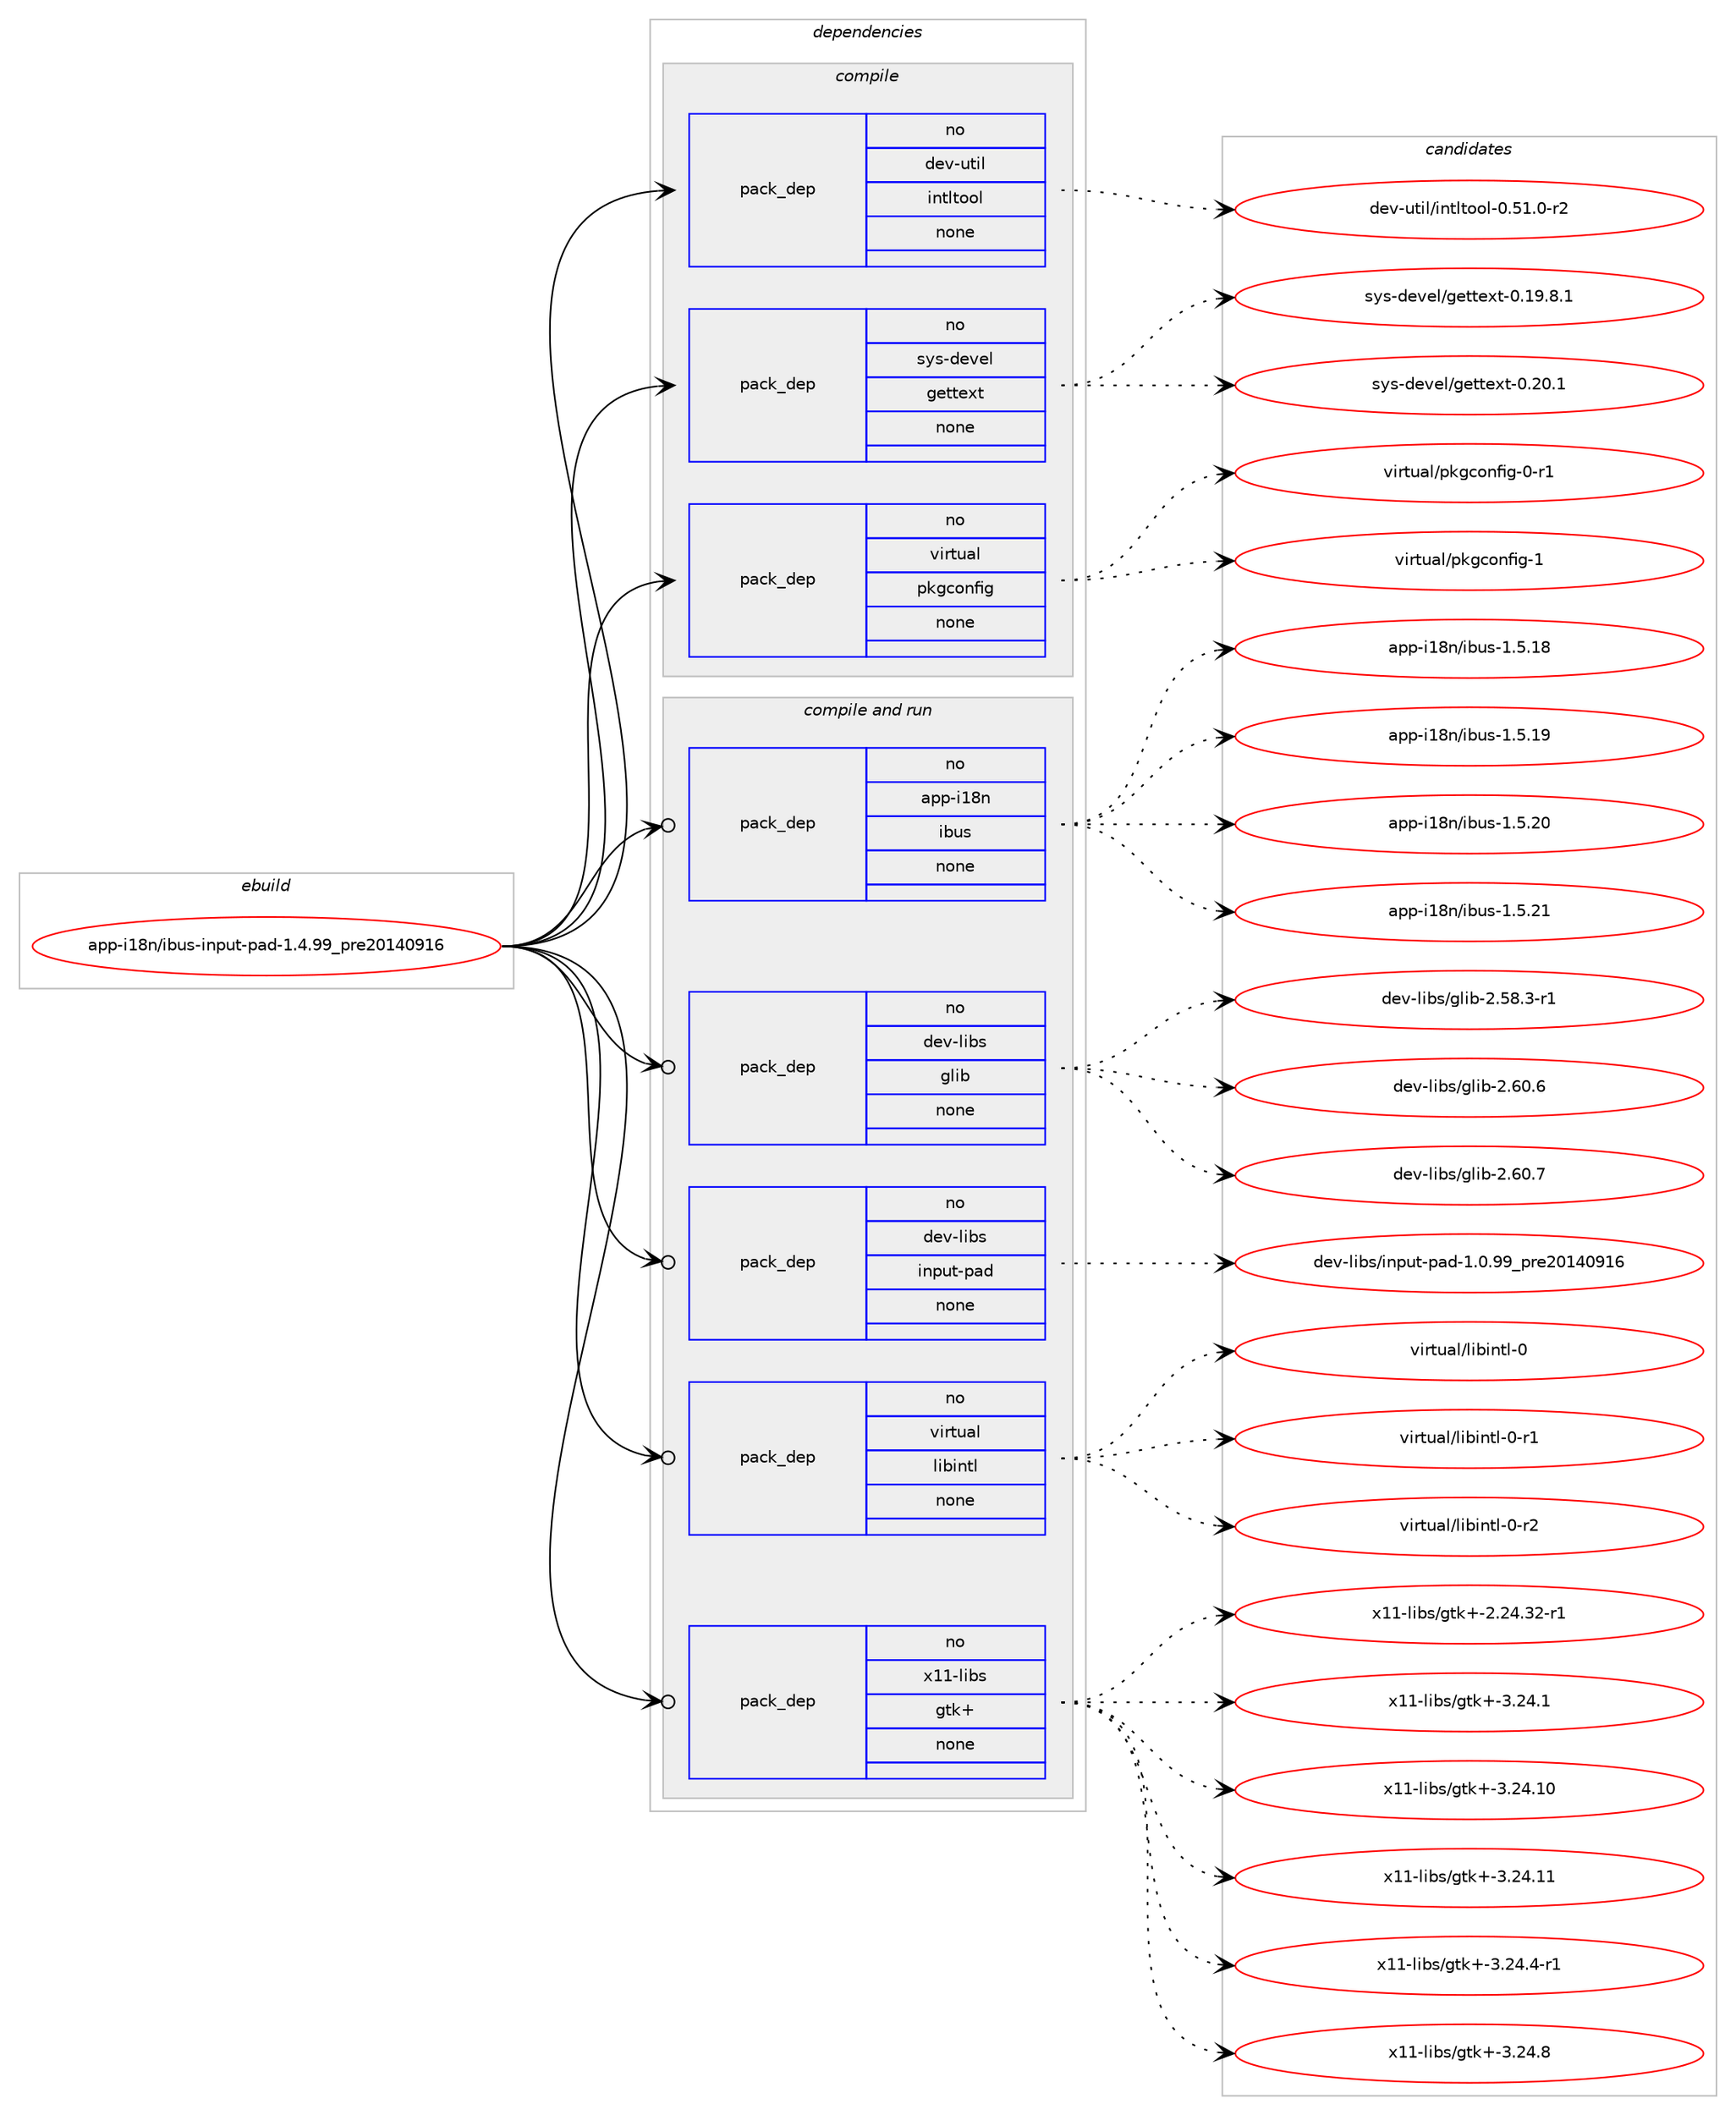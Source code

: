 digraph prolog {

# *************
# Graph options
# *************

newrank=true;
concentrate=true;
compound=true;
graph [rankdir=LR,fontname=Helvetica,fontsize=10,ranksep=1.5];#, ranksep=2.5, nodesep=0.2];
edge  [arrowhead=vee];
node  [fontname=Helvetica,fontsize=10];

# **********
# The ebuild
# **********

subgraph cluster_leftcol {
color=gray;
rank=same;
label=<<i>ebuild</i>>;
id [label="app-i18n/ibus-input-pad-1.4.99_pre20140916", color=red, width=4, href="../app-i18n/ibus-input-pad-1.4.99_pre20140916.svg"];
}

# ****************
# The dependencies
# ****************

subgraph cluster_midcol {
color=gray;
label=<<i>dependencies</i>>;
subgraph cluster_compile {
fillcolor="#eeeeee";
style=filled;
label=<<i>compile</i>>;
subgraph pack367611 {
dependency494849 [label=<<TABLE BORDER="0" CELLBORDER="1" CELLSPACING="0" CELLPADDING="4" WIDTH="220"><TR><TD ROWSPAN="6" CELLPADDING="30">pack_dep</TD></TR><TR><TD WIDTH="110">no</TD></TR><TR><TD>dev-util</TD></TR><TR><TD>intltool</TD></TR><TR><TD>none</TD></TR><TR><TD></TD></TR></TABLE>>, shape=none, color=blue];
}
id:e -> dependency494849:w [weight=20,style="solid",arrowhead="vee"];
subgraph pack367612 {
dependency494850 [label=<<TABLE BORDER="0" CELLBORDER="1" CELLSPACING="0" CELLPADDING="4" WIDTH="220"><TR><TD ROWSPAN="6" CELLPADDING="30">pack_dep</TD></TR><TR><TD WIDTH="110">no</TD></TR><TR><TD>sys-devel</TD></TR><TR><TD>gettext</TD></TR><TR><TD>none</TD></TR><TR><TD></TD></TR></TABLE>>, shape=none, color=blue];
}
id:e -> dependency494850:w [weight=20,style="solid",arrowhead="vee"];
subgraph pack367613 {
dependency494851 [label=<<TABLE BORDER="0" CELLBORDER="1" CELLSPACING="0" CELLPADDING="4" WIDTH="220"><TR><TD ROWSPAN="6" CELLPADDING="30">pack_dep</TD></TR><TR><TD WIDTH="110">no</TD></TR><TR><TD>virtual</TD></TR><TR><TD>pkgconfig</TD></TR><TR><TD>none</TD></TR><TR><TD></TD></TR></TABLE>>, shape=none, color=blue];
}
id:e -> dependency494851:w [weight=20,style="solid",arrowhead="vee"];
}
subgraph cluster_compileandrun {
fillcolor="#eeeeee";
style=filled;
label=<<i>compile and run</i>>;
subgraph pack367614 {
dependency494852 [label=<<TABLE BORDER="0" CELLBORDER="1" CELLSPACING="0" CELLPADDING="4" WIDTH="220"><TR><TD ROWSPAN="6" CELLPADDING="30">pack_dep</TD></TR><TR><TD WIDTH="110">no</TD></TR><TR><TD>app-i18n</TD></TR><TR><TD>ibus</TD></TR><TR><TD>none</TD></TR><TR><TD></TD></TR></TABLE>>, shape=none, color=blue];
}
id:e -> dependency494852:w [weight=20,style="solid",arrowhead="odotvee"];
subgraph pack367615 {
dependency494853 [label=<<TABLE BORDER="0" CELLBORDER="1" CELLSPACING="0" CELLPADDING="4" WIDTH="220"><TR><TD ROWSPAN="6" CELLPADDING="30">pack_dep</TD></TR><TR><TD WIDTH="110">no</TD></TR><TR><TD>dev-libs</TD></TR><TR><TD>glib</TD></TR><TR><TD>none</TD></TR><TR><TD></TD></TR></TABLE>>, shape=none, color=blue];
}
id:e -> dependency494853:w [weight=20,style="solid",arrowhead="odotvee"];
subgraph pack367616 {
dependency494854 [label=<<TABLE BORDER="0" CELLBORDER="1" CELLSPACING="0" CELLPADDING="4" WIDTH="220"><TR><TD ROWSPAN="6" CELLPADDING="30">pack_dep</TD></TR><TR><TD WIDTH="110">no</TD></TR><TR><TD>dev-libs</TD></TR><TR><TD>input-pad</TD></TR><TR><TD>none</TD></TR><TR><TD></TD></TR></TABLE>>, shape=none, color=blue];
}
id:e -> dependency494854:w [weight=20,style="solid",arrowhead="odotvee"];
subgraph pack367617 {
dependency494855 [label=<<TABLE BORDER="0" CELLBORDER="1" CELLSPACING="0" CELLPADDING="4" WIDTH="220"><TR><TD ROWSPAN="6" CELLPADDING="30">pack_dep</TD></TR><TR><TD WIDTH="110">no</TD></TR><TR><TD>virtual</TD></TR><TR><TD>libintl</TD></TR><TR><TD>none</TD></TR><TR><TD></TD></TR></TABLE>>, shape=none, color=blue];
}
id:e -> dependency494855:w [weight=20,style="solid",arrowhead="odotvee"];
subgraph pack367618 {
dependency494856 [label=<<TABLE BORDER="0" CELLBORDER="1" CELLSPACING="0" CELLPADDING="4" WIDTH="220"><TR><TD ROWSPAN="6" CELLPADDING="30">pack_dep</TD></TR><TR><TD WIDTH="110">no</TD></TR><TR><TD>x11-libs</TD></TR><TR><TD>gtk+</TD></TR><TR><TD>none</TD></TR><TR><TD></TD></TR></TABLE>>, shape=none, color=blue];
}
id:e -> dependency494856:w [weight=20,style="solid",arrowhead="odotvee"];
}
subgraph cluster_run {
fillcolor="#eeeeee";
style=filled;
label=<<i>run</i>>;
}
}

# **************
# The candidates
# **************

subgraph cluster_choices {
rank=same;
color=gray;
label=<<i>candidates</i>>;

subgraph choice367611 {
color=black;
nodesep=1;
choice1001011184511711610510847105110116108116111111108454846534946484511450 [label="dev-util/intltool-0.51.0-r2", color=red, width=4,href="../dev-util/intltool-0.51.0-r2.svg"];
dependency494849:e -> choice1001011184511711610510847105110116108116111111108454846534946484511450:w [style=dotted,weight="100"];
}
subgraph choice367612 {
color=black;
nodesep=1;
choice1151211154510010111810110847103101116116101120116454846495746564649 [label="sys-devel/gettext-0.19.8.1", color=red, width=4,href="../sys-devel/gettext-0.19.8.1.svg"];
choice115121115451001011181011084710310111611610112011645484650484649 [label="sys-devel/gettext-0.20.1", color=red, width=4,href="../sys-devel/gettext-0.20.1.svg"];
dependency494850:e -> choice1151211154510010111810110847103101116116101120116454846495746564649:w [style=dotted,weight="100"];
dependency494850:e -> choice115121115451001011181011084710310111611610112011645484650484649:w [style=dotted,weight="100"];
}
subgraph choice367613 {
color=black;
nodesep=1;
choice11810511411611797108471121071039911111010210510345484511449 [label="virtual/pkgconfig-0-r1", color=red, width=4,href="../virtual/pkgconfig-0-r1.svg"];
choice1181051141161179710847112107103991111101021051034549 [label="virtual/pkgconfig-1", color=red, width=4,href="../virtual/pkgconfig-1.svg"];
dependency494851:e -> choice11810511411611797108471121071039911111010210510345484511449:w [style=dotted,weight="100"];
dependency494851:e -> choice1181051141161179710847112107103991111101021051034549:w [style=dotted,weight="100"];
}
subgraph choice367614 {
color=black;
nodesep=1;
choice97112112451054956110471059811711545494653464956 [label="app-i18n/ibus-1.5.18", color=red, width=4,href="../app-i18n/ibus-1.5.18.svg"];
choice97112112451054956110471059811711545494653464957 [label="app-i18n/ibus-1.5.19", color=red, width=4,href="../app-i18n/ibus-1.5.19.svg"];
choice97112112451054956110471059811711545494653465048 [label="app-i18n/ibus-1.5.20", color=red, width=4,href="../app-i18n/ibus-1.5.20.svg"];
choice97112112451054956110471059811711545494653465049 [label="app-i18n/ibus-1.5.21", color=red, width=4,href="../app-i18n/ibus-1.5.21.svg"];
dependency494852:e -> choice97112112451054956110471059811711545494653464956:w [style=dotted,weight="100"];
dependency494852:e -> choice97112112451054956110471059811711545494653464957:w [style=dotted,weight="100"];
dependency494852:e -> choice97112112451054956110471059811711545494653465048:w [style=dotted,weight="100"];
dependency494852:e -> choice97112112451054956110471059811711545494653465049:w [style=dotted,weight="100"];
}
subgraph choice367615 {
color=black;
nodesep=1;
choice10010111845108105981154710310810598455046535646514511449 [label="dev-libs/glib-2.58.3-r1", color=red, width=4,href="../dev-libs/glib-2.58.3-r1.svg"];
choice1001011184510810598115471031081059845504654484654 [label="dev-libs/glib-2.60.6", color=red, width=4,href="../dev-libs/glib-2.60.6.svg"];
choice1001011184510810598115471031081059845504654484655 [label="dev-libs/glib-2.60.7", color=red, width=4,href="../dev-libs/glib-2.60.7.svg"];
dependency494853:e -> choice10010111845108105981154710310810598455046535646514511449:w [style=dotted,weight="100"];
dependency494853:e -> choice1001011184510810598115471031081059845504654484654:w [style=dotted,weight="100"];
dependency494853:e -> choice1001011184510810598115471031081059845504654484655:w [style=dotted,weight="100"];
}
subgraph choice367616 {
color=black;
nodesep=1;
choice100101118451081059811547105110112117116451129710045494648465757951121141015048495248574954 [label="dev-libs/input-pad-1.0.99_pre20140916", color=red, width=4,href="../dev-libs/input-pad-1.0.99_pre20140916.svg"];
dependency494854:e -> choice100101118451081059811547105110112117116451129710045494648465757951121141015048495248574954:w [style=dotted,weight="100"];
}
subgraph choice367617 {
color=black;
nodesep=1;
choice1181051141161179710847108105981051101161084548 [label="virtual/libintl-0", color=red, width=4,href="../virtual/libintl-0.svg"];
choice11810511411611797108471081059810511011610845484511449 [label="virtual/libintl-0-r1", color=red, width=4,href="../virtual/libintl-0-r1.svg"];
choice11810511411611797108471081059810511011610845484511450 [label="virtual/libintl-0-r2", color=red, width=4,href="../virtual/libintl-0-r2.svg"];
dependency494855:e -> choice1181051141161179710847108105981051101161084548:w [style=dotted,weight="100"];
dependency494855:e -> choice11810511411611797108471081059810511011610845484511449:w [style=dotted,weight="100"];
dependency494855:e -> choice11810511411611797108471081059810511011610845484511450:w [style=dotted,weight="100"];
}
subgraph choice367618 {
color=black;
nodesep=1;
choice12049494510810598115471031161074345504650524651504511449 [label="x11-libs/gtk+-2.24.32-r1", color=red, width=4,href="../x11-libs/gtk+-2.24.32-r1.svg"];
choice12049494510810598115471031161074345514650524649 [label="x11-libs/gtk+-3.24.1", color=red, width=4,href="../x11-libs/gtk+-3.24.1.svg"];
choice1204949451081059811547103116107434551465052464948 [label="x11-libs/gtk+-3.24.10", color=red, width=4,href="../x11-libs/gtk+-3.24.10.svg"];
choice1204949451081059811547103116107434551465052464949 [label="x11-libs/gtk+-3.24.11", color=red, width=4,href="../x11-libs/gtk+-3.24.11.svg"];
choice120494945108105981154710311610743455146505246524511449 [label="x11-libs/gtk+-3.24.4-r1", color=red, width=4,href="../x11-libs/gtk+-3.24.4-r1.svg"];
choice12049494510810598115471031161074345514650524656 [label="x11-libs/gtk+-3.24.8", color=red, width=4,href="../x11-libs/gtk+-3.24.8.svg"];
dependency494856:e -> choice12049494510810598115471031161074345504650524651504511449:w [style=dotted,weight="100"];
dependency494856:e -> choice12049494510810598115471031161074345514650524649:w [style=dotted,weight="100"];
dependency494856:e -> choice1204949451081059811547103116107434551465052464948:w [style=dotted,weight="100"];
dependency494856:e -> choice1204949451081059811547103116107434551465052464949:w [style=dotted,weight="100"];
dependency494856:e -> choice120494945108105981154710311610743455146505246524511449:w [style=dotted,weight="100"];
dependency494856:e -> choice12049494510810598115471031161074345514650524656:w [style=dotted,weight="100"];
}
}

}
